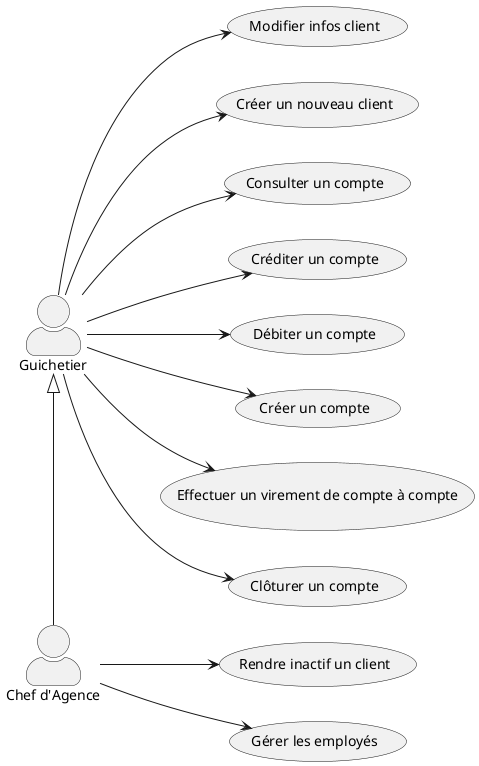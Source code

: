 @startuml v1
skinparam actorStyle awesome
left to right direction

actor :Guichetier: as G
actor :Chef d'Agence: as CA

usecase "Modifier infos client" as Info
usecase "Créer un nouveau client" as Nouveau
usecase "Consulter un compte" as Consulter
usecase "Créditer un compte" as Crédit
usecase "Débiter un compte" as Débit
usecase "Créer un compte" as Créer
usecase "Effectuer un virement de compte à compte" as Virement
usecase "Clôturer un compte" as Clôturer

usecase "Rendre inactif un client" as Inactif
usecase "Gérer les employés" as Gérer



G --> Info
G --> Nouveau
G --> Consulter 
G --> Crédit
G --> Débit
G --> Créer
G --> Virement
G --> Clôturer

CA --> Inactif
CA --> Gérer

G <|- CA
@enduml